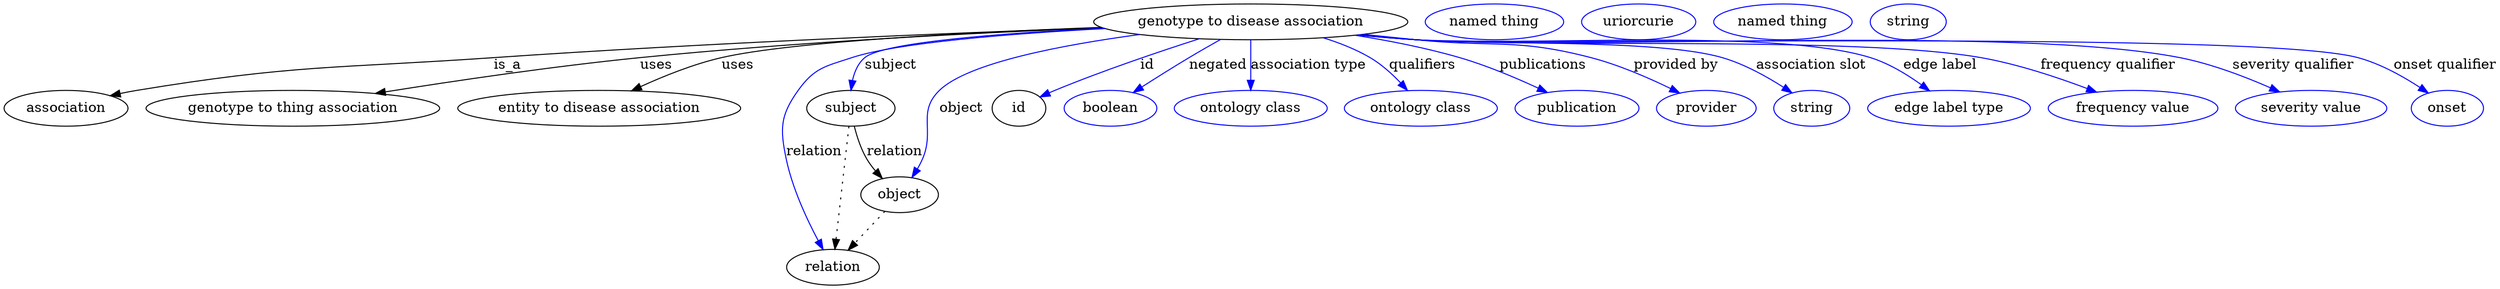 digraph {
	graph [bb="0,0,2048.3,283"];
	node [label="\N"];
	"genotype to disease association"	 [height=0.5,
		label="genotype to disease association",
		pos="1032,265",
		width=3.3761];
	association	 [height=0.5,
		pos="50.046,178",
		width=1.3902];
	"genotype to disease association" -> association	 [label=is_a,
		lp="403.05,221.5",
		pos="e,86.919,190.36 914.23,260.49 785.72,255.08 574.02,244.71 392.05,229 265.89,218.11 233,221.91 109.05,196 104.98,195.15 100.79,194.14 \
96.603,193.05"];
	"genotype to thing association"	 [height=0.5,
		pos="232.05,178",
		width=3.1775];
	"genotype to disease association" -> "genotype to thing association"	 [label=uses,
		lp="521.05,221.5",
		pos="e,299.45,192.62 913.8,260.69 807.55,255.9 647.43,246.44 509.05,229 441.22,220.45 364.87,206.03 309.53,194.7"];
	"entity to disease association"	 [height=0.5,
		pos="474.05,178",
		width=3.0331];
	"genotype to disease association" -> "entity to disease association"	 [label=uses,
		lp="585.05,221.5",
		pos="e,500.98,195.62 913.3,261.01 798.99,256.21 634.65,246.51 573.05,229 551.03,222.74 528.21,211.37 510.03,200.95"];
	subject	 [height=0.5,
		pos="680.05,178",
		width=0.99297];
	"genotype to disease association" -> subject	 [color=blue,
		label=subject,
		lp="718.55,221.5",
		pos="e,682.02,196.16 918.24,258.57 828.74,252.55 716.35,242.45 699.05,229 691.81,223.37 687.33,214.68 684.55,206.06",
		style=solid];
	relation	 [height=0.5,
		pos="665.05,18",
		width=1.0471];
	"genotype to disease association" -> relation	 [color=blue,
		label=relation,
		lp="651.05,134.5",
		pos="e,657.47,35.712 917.16,259.12 832.69,253.67 725.66,244.09 684.05,229 659.36,220.05 648.44,218.58 635.05,196 619.36,169.55 625.29,\
157.38 630.05,127 634.53,98.352 645.27,66.956 653.68,45.247",
		style=solid];
	object	 [height=0.5,
		pos="725.05,91",
		width=0.9027];
	"genotype to disease association" -> object	 [color=blue,
		label=object,
		lp="778.05,178",
		pos="e,733.51,108.75 944.94,252.39 876.05,240.72 787.26,221.36 761.05,196 738.1,173.8 752,156.99 741.05,127 739.98,124.07 738.78,121.05 \
737.54,118.06",
		style=solid];
	id	 [height=0.5,
		pos="831.05,178",
		width=0.75];
	"genotype to disease association" -> id	 [color=blue,
		label=id,
		lp="944.55,221.5",
		pos="e,852.63,189.09 989.31,248.05 955.8,234.54 908.11,214.83 867.05,196 865.28,195.19 863.48,194.35 861.66,193.48",
		style=solid];
	negated	 [color=blue,
		height=0.5,
		label=boolean,
		pos="914.05,178",
		width=1.0652];
	"genotype to disease association" -> negated	 [color=blue,
		label=negated,
		lp="1002.5,221.5",
		pos="e,935.02,193.46 1007.9,247.18 989.12,233.35 963.04,214.12 943.13,199.44",
		style=solid];
	"association type"	 [color=blue,
		height=0.5,
		label="ontology class",
		pos="1032,178",
		width=1.7151];
	"genotype to disease association" -> "association type"	 [color=blue,
		label="association type",
		lp="1076,221.5",
		pos="e,1032,196 1032,246.97 1032,235.19 1032,219.56 1032,206.16",
		style=solid];
	qualifiers	 [color=blue,
		height=0.5,
		label="ontology class",
		pos="1173,178",
		width=1.7151];
	"genotype to disease association" -> qualifiers	 [color=blue,
		label=qualifiers,
		lp="1168,221.5",
		pos="e,1159.2,195.97 1085.1,248.74 1098.4,243.48 1112.2,236.91 1124,229 1134.5,222.03 1144.4,212.51 1152.5,203.58",
		style=solid];
	publications	 [color=blue,
		height=0.5,
		label=publication,
		pos="1303,178",
		width=1.3902];
	"genotype to disease association" -> publications	 [color=blue,
		label=publications,
		lp="1267.5,221.5",
		pos="e,1276.2,193.27 1112.9,251.49 1140.3,245.86 1170.9,238.39 1198,229 1221.9,220.77 1247.3,208.51 1267.2,198.07",
		style=solid];
	"provided by"	 [color=blue,
		height=0.5,
		label=provider,
		pos="1411,178",
		width=1.1193];
	"genotype to disease association" -> "provided by"	 [color=blue,
		label="provided by",
		lp="1378,221.5",
		pos="e,1386.7,192.53 1120.8,252.67 1134.9,250.75 1149.4,248.8 1163,247 1226.1,238.67 1244,247.02 1305,229 1330.5,221.47 1357.5,208.43 \
1377.8,197.42",
		style=solid];
	"association slot"	 [color=blue,
		height=0.5,
		label=string,
		pos="1500,178",
		width=0.84854];
	"genotype to disease association" -> "association slot"	 [color=blue,
		label="association slot",
		lp="1490,221.5",
		pos="e,1481.7,192.51 1118.6,252.29 1133.4,250.35 1148.7,248.5 1163,247 1274.7,235.35 1308,262.81 1415,229 1436.1,222.35 1457.4,209.57 \
1473.4,198.46",
		style=solid];
	"edge label"	 [color=blue,
		height=0.5,
		label="edge label type",
		pos="1613,178",
		width=1.7873];
	"genotype to disease association" -> "edge label"	 [color=blue,
		label="edge label",
		lp="1594,221.5",
		pos="e,1593.4,195.37 1117.5,252.15 1132.7,250.19 1148.3,248.37 1163,247 1245.7,239.34 1457.2,254.84 1536,229 1553.8,223.17 1571.4,212.05 \
1585.3,201.68",
		style=solid];
	"frequency qualifier"	 [color=blue,
		height=0.5,
		label="frequency value",
		pos="1763,178",
		width=1.8776];
	"genotype to disease association" -> "frequency qualifier"	 [color=blue,
		label="frequency qualifier",
		lp="1729,221.5",
		pos="e,1729.9,193.76 1117.2,252.07 1132.4,250.11 1148.2,248.31 1163,247 1265.6,237.98 1525.1,249.22 1626,229 1658.7,222.45 1694,209.2 \
1720.5,197.84",
		style=solid];
	"severity qualifier"	 [color=blue,
		height=0.5,
		label="severity value",
		pos="1908,178",
		width=1.661];
	"genotype to disease association" -> "severity qualifier"	 [color=blue,
		label="severity qualifier",
		lp="1877.5,221.5",
		pos="e,1878.7,193.75 1116.5,252.04 1131.9,250.06 1147.9,248.25 1163,247 1300.9,235.57 1649.8,257.96 1785,229 1814.6,222.67 1846,209.52 \
1869.7,198.16",
		style=solid];
	"onset qualifier"	 [color=blue,
		height=0.5,
		label=onset,
		pos="2019,178",
		width=0.81243];
	"genotype to disease association" -> "onset qualifier"	 [color=blue,
		label="onset qualifier",
		lp="2001.5,221.5",
		pos="e,2000.4,192.09 1116.5,251.97 1131.9,249.99 1147.9,248.21 1163,247 1247.8,240.2 1846,251.45 1928,229 1951.1,222.69 1974.6,209.33 \
1991.9,197.86",
		style=solid];
	subject -> relation	 [pos="e,666.75,36.223 678.35,159.96 675.77,132.35 670.8,79.375 667.72,46.525",
		style=dotted];
	subject -> object	 [label=relation,
		lp="720.05,134.5",
		pos="e,711.63,107.6 685.43,160.02 688.74,150.02 693.43,137.5 699.05,127 701.05,123.25 703.4,119.45 705.84,115.79"];
	"genotype to disease association_subject"	 [color=blue,
		height=0.5,
		label="named thing",
		pos="1227,265",
		width=1.5346];
	"genotype to disease association_relation"	 [color=blue,
		height=0.5,
		label=uriorcurie,
		pos="1346,265",
		width=1.2638];
	object -> relation	 [pos="e,679.02,35.006 711.43,74.435 703.79,65.141 694.11,53.359 685.57,42.968",
		style=dotted];
	"genotype to disease association_object"	 [color=blue,
		height=0.5,
		label="named thing",
		pos="1465,265",
		width=1.5346];
	association_id	 [color=blue,
		height=0.5,
		label=string,
		pos="1569,265",
		width=0.84854];
}
